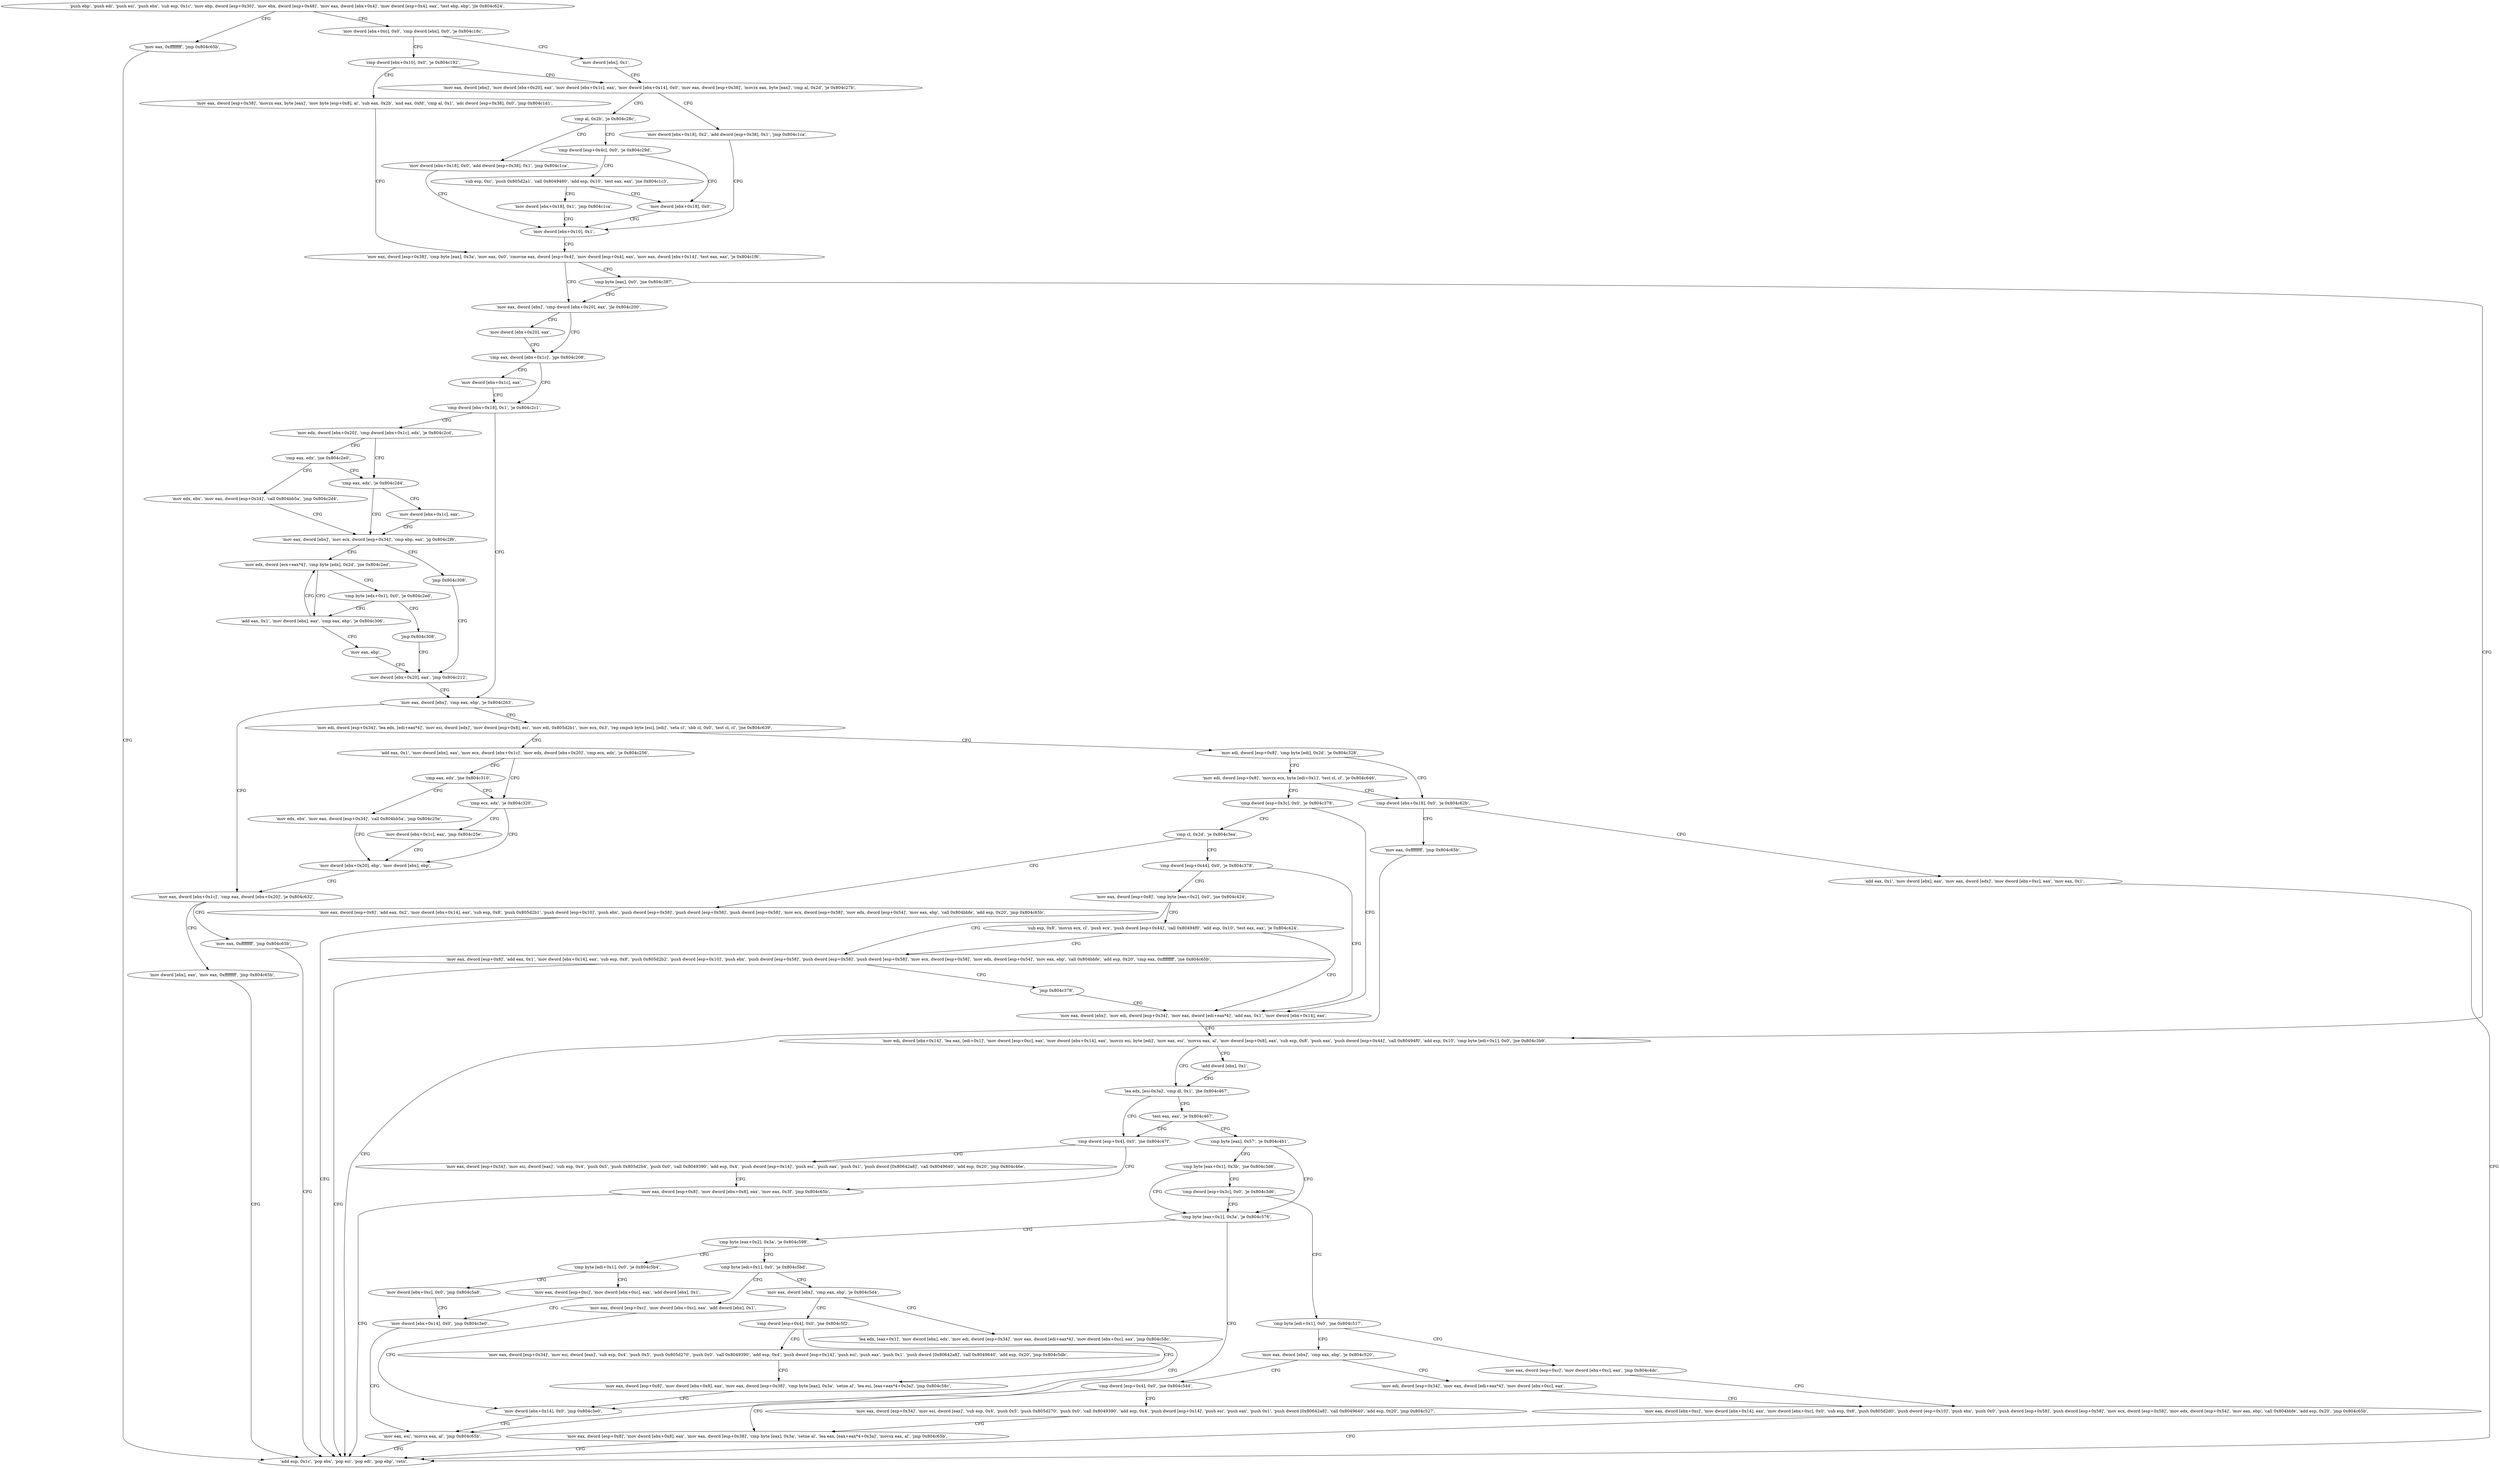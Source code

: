 digraph "func" {
"134529344" [label = "'push ebp', 'push edi', 'push esi', 'push ebx', 'sub esp, 0x1c', 'mov ebp, dword [esp+0x30]', 'mov ebx, dword [esp+0x48]', 'mov eax, dword [ebx+0x4]', 'mov dword [esp+0x4], eax', 'test ebp, ebp', 'jle 0x804c624', " ]
"134530596" [label = "'mov eax, 0xffffffff', 'jmp 0x804c65b', " ]
"134529374" [label = "'mov dword [ebx+0xc], 0x0', 'cmp dword [ebx], 0x0', 'je 0x804c18c', " ]
"134530651" [label = "'add esp, 0x1c', 'pop ebx', 'pop esi', 'pop edi', 'pop ebp', 'retn', " ]
"134529420" [label = "'mov dword [ebx], 0x1', " ]
"134529386" [label = "'cmp dword [ebx+0x10], 0x0', 'je 0x804c192', " ]
"134529426" [label = "'mov eax, dword [ebx]', 'mov dword [ebx+0x20], eax', 'mov dword [ebx+0x1c], eax', 'mov dword [ebx+0x14], 0x0', 'mov eax, dword [esp+0x38]', 'movzx eax, byte [eax]', 'cmp al, 0x2d', 'je 0x804c27b', " ]
"134529392" [label = "'mov eax, dword [esp+0x38]', 'movzx eax, byte [eax]', 'mov byte [esp+0x8], al', 'sub eax, 0x2b', 'and eax, 0xfd', 'cmp al, 0x1', 'adc dword [esp+0x38], 0x0', 'jmp 0x804c1d1', " ]
"134529659" [label = "'mov dword [ebx+0x18], 0x2', 'add dword [esp+0x38], 0x1', 'jmp 0x804c1ca', " ]
"134529482" [label = "'mov dword [ebx+0x10], 0x1', " ]
"134529456" [label = "'cmp al, 0x2b', 'je 0x804c28c', " ]
"134529676" [label = "'mov dword [ebx+0x18], 0x0', 'add dword [esp+0x38], 0x1', 'jmp 0x804c1ca', " ]
"134529464" [label = "'cmp dword [esp+0x4c], 0x0', 'je 0x804c29d', " ]
"134529489" [label = "'mov eax, dword [esp+0x38]', 'cmp byte [eax], 0x3a', 'mov eax, 0x0', 'cmovne eax, dword [esp+0x4]', 'mov dword [esp+0x4], eax', 'mov eax, dword [ebx+0x14]', 'test eax, eax', 'je 0x804c1f6', " ]
"134529693" [label = "'sub esp, 0xc', 'push 0x805d2a1', 'call 0x8049480', 'add esp, 0x10', 'test eax, eax', 'jne 0x804c1c3', " ]
"134529475" [label = "'mov dword [ebx+0x18], 0x0', " ]
"134529526" [label = "'mov eax, dword [ebx]', 'cmp dword [ebx+0x20], eax', 'jle 0x804c200', " ]
"134529517" [label = "'cmp byte [eax], 0x0', 'jne 0x804c387', " ]
"134529536" [label = "'cmp eax, dword [ebx+0x1c]', 'jge 0x804c208', " ]
"134529533" [label = "'mov dword [ebx+0x20], eax', " ]
"134529927" [label = "'mov edi, dword [ebx+0x14]', 'lea eax, [edi+0x1]', 'mov dword [esp+0xc], eax', 'mov dword [ebx+0x14], eax', 'movzx esi, byte [edi]', 'mov eax, esi', 'movsx eax, al', 'mov dword [esp+0x8], eax', 'sub esp, 0x8', 'push eax', 'push dword [esp+0x44]', 'call 0x80494f0', 'add esp, 0x10', 'cmp byte [edi+0x1], 0x0', 'jne 0x804c3b9', " ]
"134529717" [label = "'mov dword [ebx+0x18], 0x1', 'jmp 0x804c1ca', " ]
"134529544" [label = "'cmp dword [ebx+0x18], 0x1', 'je 0x804c2c1', " ]
"134529541" [label = "'mov dword [ebx+0x1c], eax', " ]
"134529977" [label = "'lea edx, [esi-0x3a]', 'cmp dl, 0x1', 'jbe 0x804c467', " ]
"134529974" [label = "'add dword [ebx], 0x1', " ]
"134529729" [label = "'mov edx, dword [ebx+0x20]', 'cmp dword [ebx+0x1c], edx', 'je 0x804c2cd', " ]
"134529554" [label = "'mov eax, dword [ebx]', 'cmp eax, ebp', 'je 0x804c263', " ]
"134530151" [label = "'cmp dword [esp+0x4], 0x0', 'jne 0x804c47f', " ]
"134529989" [label = "'test eax, eax', 'je 0x804c467', " ]
"134529741" [label = "'cmp eax, edx', 'je 0x804c2d4', " ]
"134529737" [label = "'cmp eax, edx', 'jne 0x804c2e0', " ]
"134529635" [label = "'mov eax, dword [ebx+0x1c]', 'cmp eax, dword [ebx+0x20]', 'je 0x804c632', " ]
"134529560" [label = "'mov edi, dword [esp+0x34]', 'lea edx, [edi+eax*4]', 'mov esi, dword [edx]', 'mov dword [esp+0x8], esi', 'mov edi, 0x805d2b1', 'mov ecx, 0x3', 'rep cmpsb byte [esi], [edi]', 'seta cl', 'sbb cl, 0x0', 'test cl, cl', 'jne 0x804c639', " ]
"134530175" [label = "'mov eax, dword [esp+0x34]', 'mov esi, dword [eax]', 'sub esp, 0x4', 'push 0x5', 'push 0x805d2b4', 'push 0x0', 'call 0x8049390', 'add esp, 0x4', 'push dword [esp+0x14]', 'push esi', 'push eax', 'push 0x1', 'push dword [0x80642a8]', 'call 0x8049640', 'add esp, 0x20', 'jmp 0x804c46e', " ]
"134530158" [label = "'mov eax, dword [esp+0x8]', 'mov dword [ebx+0x8], eax', 'mov eax, 0x3f', 'jmp 0x804c65b', " ]
"134529997" [label = "'cmp byte [eax], 0x57', 'je 0x804c4b1', " ]
"134529748" [label = "'mov eax, dword [ebx]', 'mov ecx, dword [esp+0x34]', 'cmp ebp, eax', 'jg 0x804c2f6', " ]
"134529745" [label = "'mov dword [ebx+0x1c], eax', " ]
"134529760" [label = "'mov edx, ebx', 'mov eax, dword [esp+0x34]', 'call 0x804bb5a', 'jmp 0x804c2d4', " ]
"134530610" [label = "'mov eax, 0xffffffff', 'jmp 0x804c65b', " ]
"134529647" [label = "'mov dword [ebx], eax', 'mov eax, 0xffffffff', 'jmp 0x804c65b', " ]
"134530617" [label = "'mov edi, dword [esp+0x8]', 'cmp byte [edi], 0x2d', 'je 0x804c328', " ]
"134529599" [label = "'add eax, 0x1', 'mov dword [ebx], eax', 'mov ecx, dword [ebx+0x1c]', 'mov edx, dword [ebx+0x20]', 'cmp ecx, edx', 'je 0x804c256', " ]
"134530225" [label = "'cmp byte [eax+0x1], 0x3b', 'jne 0x804c3d6', " ]
"134530006" [label = "'cmp byte [eax+0x1], 0x3a', 'je 0x804c576', " ]
"134529782" [label = "'mov edx, dword [ecx+eax*4]', 'cmp byte [edx], 0x2d', 'jne 0x804c2ed', " ]
"134529758" [label = "'jmp 0x804c308', " ]
"134529832" [label = "'mov edi, dword [esp+0x8]', 'movzx ecx, byte [edi+0x1]', 'test cl, cl', 'je 0x804c646', " ]
"134530630" [label = "'cmp dword [ebx+0x18], 0x0', 'je 0x804c62b', " ]
"134529622" [label = "'cmp ecx, edx', 'je 0x804c320', " ]
"134529614" [label = "'cmp eax, edx', 'jne 0x804c310', " ]
"134530235" [label = "'cmp dword [esp+0x3c], 0x0', 'je 0x804c3d6', " ]
"134530422" [label = "'cmp byte [eax+0x2], 0x3a', 'je 0x804c598', " ]
"134530016" [label = "'mov eax, esi', 'movsx eax, al', 'jmp 0x804c65b', " ]
"134529773" [label = "'add eax, 0x1', 'mov dword [ebx], eax', 'cmp eax, ebp', 'je 0x804c306', " ]
"134529790" [label = "'cmp byte [edx+0x1], 0x0', 'je 0x804c2ed', " ]
"134529800" [label = "'mov dword [ebx+0x20], eax', 'jmp 0x804c212', " ]
"134529848" [label = "'cmp dword [esp+0x3c], 0x0', 'je 0x804c378', " ]
"134530603" [label = "'mov eax, 0xffffffff', 'jmp 0x804c65b', " ]
"134530636" [label = "'add eax, 0x1', 'mov dword [ebx], eax', 'mov eax, dword [edx]', 'mov dword [ebx+0xc], eax', 'mov eax, 0x1', " ]
"134529824" [label = "'mov dword [ebx+0x1c], eax', 'jmp 0x804c25e', " ]
"134529630" [label = "'mov dword [ebx+0x20], ebp', 'mov dword [ebx], ebp', " ]
"134529808" [label = "'mov edx, ebx', 'mov eax, dword [esp+0x34]', 'call 0x804bb5a', 'jmp 0x804c25e', " ]
"134530246" [label = "'cmp byte [edi+0x1], 0x0', 'jne 0x804c517', " ]
"134530456" [label = "'cmp byte [edi+0x1], 0x0', 'je 0x804c5b4', " ]
"134530428" [label = "'cmp byte [edi+0x1], 0x0', 'je 0x804c5bd', " ]
"134529798" [label = "'mov eax, ebp', " ]
"134529796" [label = "'jmp 0x804c308', " ]
"134529912" [label = "'mov eax, dword [ebx]', 'mov edi, dword [esp+0x34]', 'mov eax, dword [edi+eax*4]', 'add eax, 0x1', 'mov dword [ebx+0x14], eax', " ]
"134529855" [label = "'cmp cl, 0x2d', 'je 0x804c3ea', " ]
"134530327" [label = "'mov eax, dword [esp+0xc]', 'mov dword [ebx+0xc], eax', 'jmp 0x804c4dc', " ]
"134530252" [label = "'mov eax, dword [ebx]', 'cmp eax, ebp', 'je 0x804c520', " ]
"134530484" [label = "'mov dword [ebx+0xc], 0x0', 'jmp 0x804c5a8', " ]
"134530462" [label = "'mov eax, dword [esp+0xc]', 'mov dword [ebx+0xc], eax', 'add dword [ebx], 0x1', " ]
"134530493" [label = "'mov eax, dword [ebx]', 'cmp eax, ebp', 'je 0x804c5d4', " ]
"134530434" [label = "'mov eax, dword [esp+0xc]', 'mov dword [ebx+0xc], eax', 'add dword [ebx], 0x1', " ]
"134530026" [label = "'mov eax, dword [esp+0x8]', 'add eax, 0x2', 'mov dword [ebx+0x14], eax', 'sub esp, 0x8', 'push 0x805d2b1', 'push dword [esp+0x10]', 'push ebx', 'push dword [esp+0x58]', 'push dword [esp+0x58]', 'push dword [esp+0x58]', 'mov ecx, dword [esp+0x58]', 'mov edx, dword [esp+0x54]', 'mov eax, ebp', 'call 0x804bbfe', 'add esp, 0x20', 'jmp 0x804c65b', " ]
"134529864" [label = "'cmp dword [esp+0x44], 0x0', 'je 0x804c378', " ]
"134530268" [label = "'mov eax, dword [ebx+0xc]', 'mov dword [ebx+0x14], eax', 'mov dword [ebx+0xc], 0x0', 'sub esp, 0x8', 'push 0x805d2d0', 'push dword [esp+0x10]', 'push ebx', 'push 0x0', 'push dword [esp+0x58]', 'push dword [esp+0x58]', 'mov ecx, dword [esp+0x58]', 'mov edx, dword [esp+0x54]', 'mov eax, ebp', 'call 0x804bbfe', 'add esp, 0x20', 'jmp 0x804c65b', " ]
"134530336" [label = "'cmp dword [esp+0x4], 0x0', 'jne 0x804c544', " ]
"134530258" [label = "'mov edi, dword [esp+0x34]', 'mov eax, dword [edi+eax*4]', 'mov dword [ebx+0xc], eax', " ]
"134530472" [label = "'mov dword [ebx+0x14], 0x0', 'jmp 0x804c3e0', " ]
"134530516" [label = "'cmp dword [esp+0x4], 0x0', 'jne 0x804c5f2', " ]
"134530499" [label = "'lea edx, [eax+0x1]', 'mov dword [ebx], edx', 'mov edi, dword [esp+0x34]', 'mov eax, dword [edi+eax*4]', 'mov dword [ebx+0xc], eax', 'jmp 0x804c58c', " ]
"134530444" [label = "'mov dword [ebx+0x14], 0x0', 'jmp 0x804c3e0', " ]
"134529871" [label = "'mov eax, dword [esp+0x8]', 'cmp byte [eax+0x2], 0x0', 'jne 0x804c424', " ]
"134530372" [label = "'mov eax, dword [esp+0x34]', 'mov esi, dword [eax]', 'sub esp, 0x4', 'push 0x5', 'push 0x805d270', 'push 0x0', 'call 0x8049390', 'add esp, 0x4', 'push dword [esp+0x14]', 'push esi', 'push eax', 'push 0x1', 'push dword [0x80642a8]', 'call 0x8049640', 'add esp, 0x20', 'jmp 0x804c527', " ]
"134530343" [label = "'mov eax, dword [esp+0x8]', 'mov dword [ebx+0x8], eax', 'mov eax, dword [esp+0x38]', 'cmp byte [eax], 0x3a', 'setne al', 'lea eax, [eax+eax*4+0x3a]', 'movsx eax, al', 'jmp 0x804c65b', " ]
"134530546" [label = "'mov eax, dword [esp+0x34]', 'mov esi, dword [eax]', 'sub esp, 0x4', 'push 0x5', 'push 0x805d270', 'push 0x0', 'call 0x8049390', 'add esp, 0x4', 'push dword [esp+0x14]', 'push esi', 'push eax', 'push 0x1', 'push dword [0x80642a8]', 'call 0x8049640', 'add esp, 0x20', 'jmp 0x804c5db', " ]
"134530523" [label = "'mov eax, dword [esp+0x8]', 'mov dword [ebx+0x8], eax', 'mov eax, dword [esp+0x38]', 'cmp byte [eax], 0x3a', 'setne al', 'lea esi, [eax+eax*4+0x3a]', 'jmp 0x804c58c', " ]
"134530084" [label = "'mov eax, dword [esp+0x8]', 'add eax, 0x1', 'mov dword [ebx+0x14], eax', 'sub esp, 0x8', 'push 0x805d2b2', 'push dword [esp+0x10]', 'push ebx', 'push dword [esp+0x58]', 'push dword [esp+0x58]', 'push dword [esp+0x58]', 'mov ecx, dword [esp+0x58]', 'mov edx, dword [esp+0x54]', 'mov eax, ebp', 'call 0x804bbfe', 'add esp, 0x20', 'cmp eax, 0xffffffff', 'jne 0x804c65b', " ]
"134529885" [label = "'sub esp, 0x8', 'movsx ecx, cl', 'push ecx', 'push dword [esp+0x44]', 'call 0x80494f0', 'add esp, 0x10', 'test eax, eax', 'je 0x804c424', " ]
"134530146" [label = "'jmp 0x804c378', " ]
"134529344" -> "134530596" [ label = "CFG" ]
"134529344" -> "134529374" [ label = "CFG" ]
"134530596" -> "134530651" [ label = "CFG" ]
"134529374" -> "134529420" [ label = "CFG" ]
"134529374" -> "134529386" [ label = "CFG" ]
"134529420" -> "134529426" [ label = "CFG" ]
"134529386" -> "134529426" [ label = "CFG" ]
"134529386" -> "134529392" [ label = "CFG" ]
"134529426" -> "134529659" [ label = "CFG" ]
"134529426" -> "134529456" [ label = "CFG" ]
"134529392" -> "134529489" [ label = "CFG" ]
"134529659" -> "134529482" [ label = "CFG" ]
"134529482" -> "134529489" [ label = "CFG" ]
"134529456" -> "134529676" [ label = "CFG" ]
"134529456" -> "134529464" [ label = "CFG" ]
"134529676" -> "134529482" [ label = "CFG" ]
"134529464" -> "134529693" [ label = "CFG" ]
"134529464" -> "134529475" [ label = "CFG" ]
"134529489" -> "134529526" [ label = "CFG" ]
"134529489" -> "134529517" [ label = "CFG" ]
"134529693" -> "134529475" [ label = "CFG" ]
"134529693" -> "134529717" [ label = "CFG" ]
"134529475" -> "134529482" [ label = "CFG" ]
"134529526" -> "134529536" [ label = "CFG" ]
"134529526" -> "134529533" [ label = "CFG" ]
"134529517" -> "134529927" [ label = "CFG" ]
"134529517" -> "134529526" [ label = "CFG" ]
"134529536" -> "134529544" [ label = "CFG" ]
"134529536" -> "134529541" [ label = "CFG" ]
"134529533" -> "134529536" [ label = "CFG" ]
"134529927" -> "134529977" [ label = "CFG" ]
"134529927" -> "134529974" [ label = "CFG" ]
"134529717" -> "134529482" [ label = "CFG" ]
"134529544" -> "134529729" [ label = "CFG" ]
"134529544" -> "134529554" [ label = "CFG" ]
"134529541" -> "134529544" [ label = "CFG" ]
"134529977" -> "134530151" [ label = "CFG" ]
"134529977" -> "134529989" [ label = "CFG" ]
"134529974" -> "134529977" [ label = "CFG" ]
"134529729" -> "134529741" [ label = "CFG" ]
"134529729" -> "134529737" [ label = "CFG" ]
"134529554" -> "134529635" [ label = "CFG" ]
"134529554" -> "134529560" [ label = "CFG" ]
"134530151" -> "134530175" [ label = "CFG" ]
"134530151" -> "134530158" [ label = "CFG" ]
"134529989" -> "134530151" [ label = "CFG" ]
"134529989" -> "134529997" [ label = "CFG" ]
"134529741" -> "134529748" [ label = "CFG" ]
"134529741" -> "134529745" [ label = "CFG" ]
"134529737" -> "134529760" [ label = "CFG" ]
"134529737" -> "134529741" [ label = "CFG" ]
"134529635" -> "134530610" [ label = "CFG" ]
"134529635" -> "134529647" [ label = "CFG" ]
"134529560" -> "134530617" [ label = "CFG" ]
"134529560" -> "134529599" [ label = "CFG" ]
"134530175" -> "134530158" [ label = "CFG" ]
"134530158" -> "134530651" [ label = "CFG" ]
"134529997" -> "134530225" [ label = "CFG" ]
"134529997" -> "134530006" [ label = "CFG" ]
"134529748" -> "134529782" [ label = "CFG" ]
"134529748" -> "134529758" [ label = "CFG" ]
"134529745" -> "134529748" [ label = "CFG" ]
"134529760" -> "134529748" [ label = "CFG" ]
"134530610" -> "134530651" [ label = "CFG" ]
"134529647" -> "134530651" [ label = "CFG" ]
"134530617" -> "134529832" [ label = "CFG" ]
"134530617" -> "134530630" [ label = "CFG" ]
"134529599" -> "134529622" [ label = "CFG" ]
"134529599" -> "134529614" [ label = "CFG" ]
"134530225" -> "134530006" [ label = "CFG" ]
"134530225" -> "134530235" [ label = "CFG" ]
"134530006" -> "134530422" [ label = "CFG" ]
"134530006" -> "134530016" [ label = "CFG" ]
"134529782" -> "134529773" [ label = "CFG" ]
"134529782" -> "134529790" [ label = "CFG" ]
"134529758" -> "134529800" [ label = "CFG" ]
"134529832" -> "134530630" [ label = "CFG" ]
"134529832" -> "134529848" [ label = "CFG" ]
"134530630" -> "134530603" [ label = "CFG" ]
"134530630" -> "134530636" [ label = "CFG" ]
"134529622" -> "134529824" [ label = "CFG" ]
"134529622" -> "134529630" [ label = "CFG" ]
"134529614" -> "134529808" [ label = "CFG" ]
"134529614" -> "134529622" [ label = "CFG" ]
"134530235" -> "134530006" [ label = "CFG" ]
"134530235" -> "134530246" [ label = "CFG" ]
"134530422" -> "134530456" [ label = "CFG" ]
"134530422" -> "134530428" [ label = "CFG" ]
"134530016" -> "134530651" [ label = "CFG" ]
"134529773" -> "134529798" [ label = "CFG" ]
"134529773" -> "134529782" [ label = "CFG" ]
"134529790" -> "134529773" [ label = "CFG" ]
"134529790" -> "134529796" [ label = "CFG" ]
"134529800" -> "134529554" [ label = "CFG" ]
"134529848" -> "134529912" [ label = "CFG" ]
"134529848" -> "134529855" [ label = "CFG" ]
"134530603" -> "134530651" [ label = "CFG" ]
"134530636" -> "134530651" [ label = "CFG" ]
"134529824" -> "134529630" [ label = "CFG" ]
"134529630" -> "134529635" [ label = "CFG" ]
"134529808" -> "134529630" [ label = "CFG" ]
"134530246" -> "134530327" [ label = "CFG" ]
"134530246" -> "134530252" [ label = "CFG" ]
"134530456" -> "134530484" [ label = "CFG" ]
"134530456" -> "134530462" [ label = "CFG" ]
"134530428" -> "134530493" [ label = "CFG" ]
"134530428" -> "134530434" [ label = "CFG" ]
"134529798" -> "134529800" [ label = "CFG" ]
"134529796" -> "134529800" [ label = "CFG" ]
"134529912" -> "134529927" [ label = "CFG" ]
"134529855" -> "134530026" [ label = "CFG" ]
"134529855" -> "134529864" [ label = "CFG" ]
"134530327" -> "134530268" [ label = "CFG" ]
"134530252" -> "134530336" [ label = "CFG" ]
"134530252" -> "134530258" [ label = "CFG" ]
"134530484" -> "134530472" [ label = "CFG" ]
"134530462" -> "134530472" [ label = "CFG" ]
"134530493" -> "134530516" [ label = "CFG" ]
"134530493" -> "134530499" [ label = "CFG" ]
"134530434" -> "134530444" [ label = "CFG" ]
"134530026" -> "134530651" [ label = "CFG" ]
"134529864" -> "134529912" [ label = "CFG" ]
"134529864" -> "134529871" [ label = "CFG" ]
"134530268" -> "134530651" [ label = "CFG" ]
"134530336" -> "134530372" [ label = "CFG" ]
"134530336" -> "134530343" [ label = "CFG" ]
"134530258" -> "134530268" [ label = "CFG" ]
"134530472" -> "134530016" [ label = "CFG" ]
"134530516" -> "134530546" [ label = "CFG" ]
"134530516" -> "134530523" [ label = "CFG" ]
"134530499" -> "134530444" [ label = "CFG" ]
"134530444" -> "134530016" [ label = "CFG" ]
"134529871" -> "134530084" [ label = "CFG" ]
"134529871" -> "134529885" [ label = "CFG" ]
"134530372" -> "134530343" [ label = "CFG" ]
"134530343" -> "134530651" [ label = "CFG" ]
"134530546" -> "134530523" [ label = "CFG" ]
"134530523" -> "134530444" [ label = "CFG" ]
"134530084" -> "134530651" [ label = "CFG" ]
"134530084" -> "134530146" [ label = "CFG" ]
"134529885" -> "134530084" [ label = "CFG" ]
"134529885" -> "134529912" [ label = "CFG" ]
"134530146" -> "134529912" [ label = "CFG" ]
}
